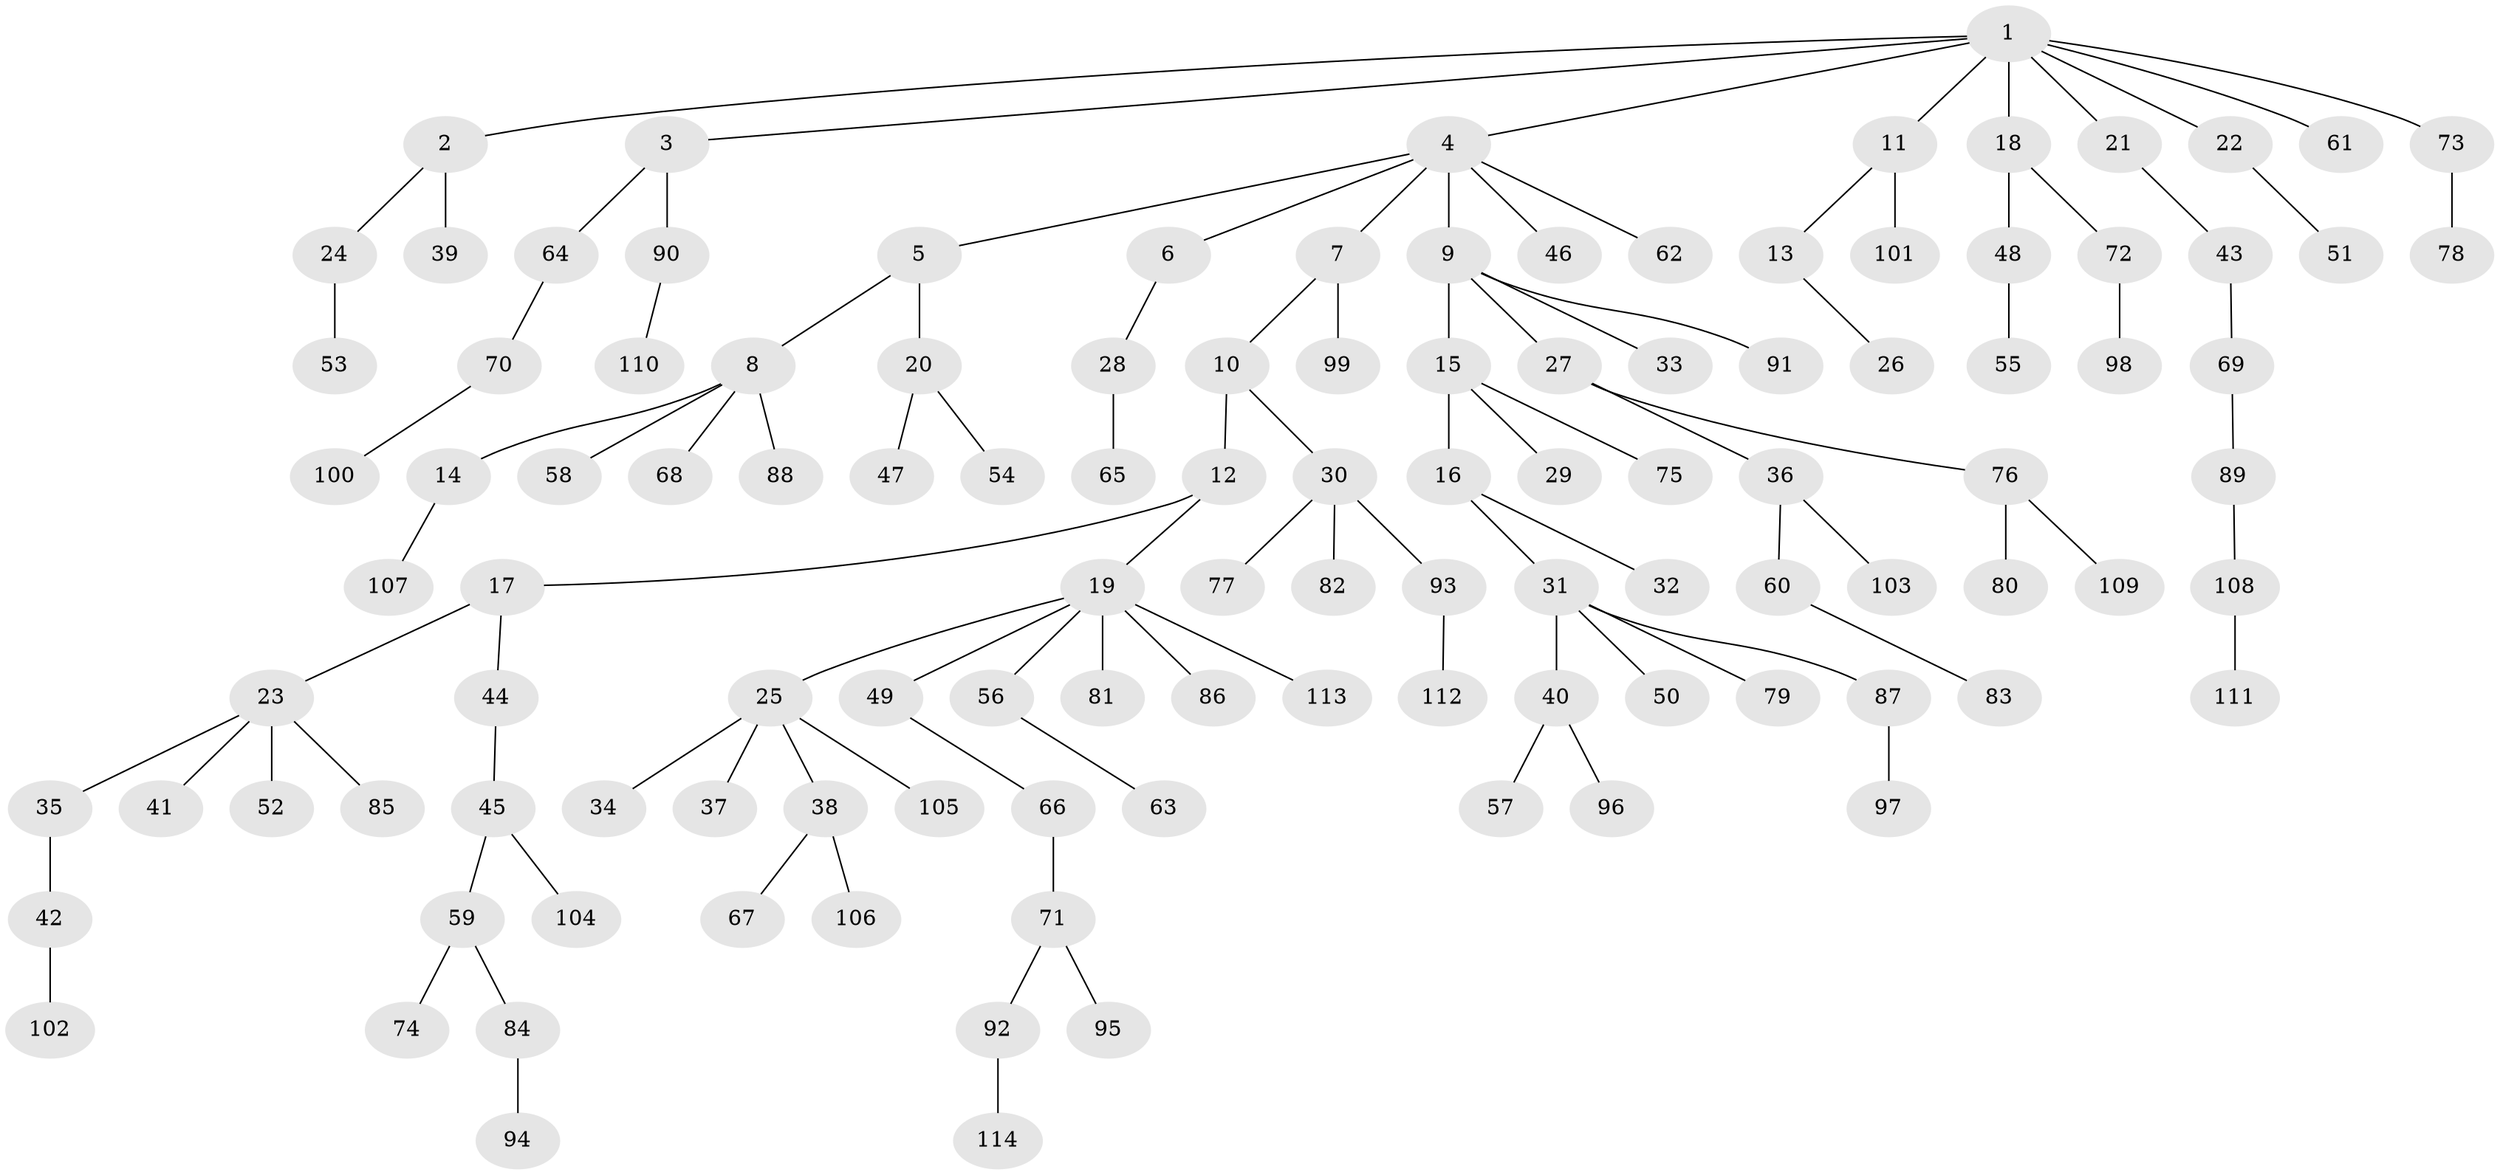 // Generated by graph-tools (version 1.1) at 2025/02/03/09/25 03:02:26]
// undirected, 114 vertices, 113 edges
graph export_dot {
graph [start="1"]
  node [color=gray90,style=filled];
  1;
  2;
  3;
  4;
  5;
  6;
  7;
  8;
  9;
  10;
  11;
  12;
  13;
  14;
  15;
  16;
  17;
  18;
  19;
  20;
  21;
  22;
  23;
  24;
  25;
  26;
  27;
  28;
  29;
  30;
  31;
  32;
  33;
  34;
  35;
  36;
  37;
  38;
  39;
  40;
  41;
  42;
  43;
  44;
  45;
  46;
  47;
  48;
  49;
  50;
  51;
  52;
  53;
  54;
  55;
  56;
  57;
  58;
  59;
  60;
  61;
  62;
  63;
  64;
  65;
  66;
  67;
  68;
  69;
  70;
  71;
  72;
  73;
  74;
  75;
  76;
  77;
  78;
  79;
  80;
  81;
  82;
  83;
  84;
  85;
  86;
  87;
  88;
  89;
  90;
  91;
  92;
  93;
  94;
  95;
  96;
  97;
  98;
  99;
  100;
  101;
  102;
  103;
  104;
  105;
  106;
  107;
  108;
  109;
  110;
  111;
  112;
  113;
  114;
  1 -- 2;
  1 -- 3;
  1 -- 4;
  1 -- 11;
  1 -- 18;
  1 -- 21;
  1 -- 22;
  1 -- 61;
  1 -- 73;
  2 -- 24;
  2 -- 39;
  3 -- 64;
  3 -- 90;
  4 -- 5;
  4 -- 6;
  4 -- 7;
  4 -- 9;
  4 -- 46;
  4 -- 62;
  5 -- 8;
  5 -- 20;
  6 -- 28;
  7 -- 10;
  7 -- 99;
  8 -- 14;
  8 -- 58;
  8 -- 68;
  8 -- 88;
  9 -- 15;
  9 -- 27;
  9 -- 33;
  9 -- 91;
  10 -- 12;
  10 -- 30;
  11 -- 13;
  11 -- 101;
  12 -- 17;
  12 -- 19;
  13 -- 26;
  14 -- 107;
  15 -- 16;
  15 -- 29;
  15 -- 75;
  16 -- 31;
  16 -- 32;
  17 -- 23;
  17 -- 44;
  18 -- 48;
  18 -- 72;
  19 -- 25;
  19 -- 49;
  19 -- 56;
  19 -- 81;
  19 -- 86;
  19 -- 113;
  20 -- 47;
  20 -- 54;
  21 -- 43;
  22 -- 51;
  23 -- 35;
  23 -- 41;
  23 -- 52;
  23 -- 85;
  24 -- 53;
  25 -- 34;
  25 -- 37;
  25 -- 38;
  25 -- 105;
  27 -- 36;
  27 -- 76;
  28 -- 65;
  30 -- 77;
  30 -- 82;
  30 -- 93;
  31 -- 40;
  31 -- 50;
  31 -- 79;
  31 -- 87;
  35 -- 42;
  36 -- 60;
  36 -- 103;
  38 -- 67;
  38 -- 106;
  40 -- 57;
  40 -- 96;
  42 -- 102;
  43 -- 69;
  44 -- 45;
  45 -- 59;
  45 -- 104;
  48 -- 55;
  49 -- 66;
  56 -- 63;
  59 -- 74;
  59 -- 84;
  60 -- 83;
  64 -- 70;
  66 -- 71;
  69 -- 89;
  70 -- 100;
  71 -- 92;
  71 -- 95;
  72 -- 98;
  73 -- 78;
  76 -- 80;
  76 -- 109;
  84 -- 94;
  87 -- 97;
  89 -- 108;
  90 -- 110;
  92 -- 114;
  93 -- 112;
  108 -- 111;
}

